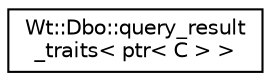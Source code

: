 digraph "Graphical Class Hierarchy"
{
 // LATEX_PDF_SIZE
  edge [fontname="Helvetica",fontsize="10",labelfontname="Helvetica",labelfontsize="10"];
  node [fontname="Helvetica",fontsize="10",shape=record];
  rankdir="LR";
  Node0 [label="Wt::Dbo::query_result\l_traits\< ptr\< C \> \>",height=0.2,width=0.4,color="black", fillcolor="white", style="filled",URL="$structWt_1_1Dbo_1_1query__result__traits_3_01ptr_3_01C_01_4_01_4.html",tooltip=" "];
}
